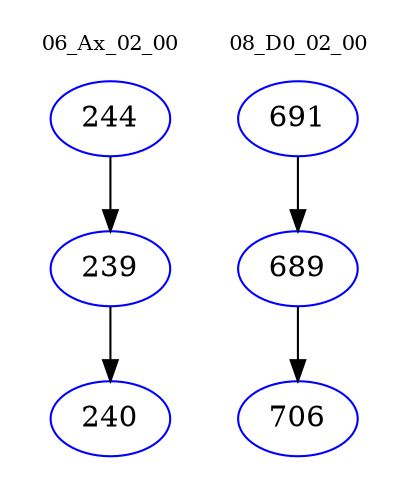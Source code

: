 digraph{
subgraph cluster_0 {
color = white
label = "06_Ax_02_00";
fontsize=10;
T0_244 [label="244", color="blue"]
T0_244 -> T0_239 [color="black"]
T0_239 [label="239", color="blue"]
T0_239 -> T0_240 [color="black"]
T0_240 [label="240", color="blue"]
}
subgraph cluster_1 {
color = white
label = "08_D0_02_00";
fontsize=10;
T1_691 [label="691", color="blue"]
T1_691 -> T1_689 [color="black"]
T1_689 [label="689", color="blue"]
T1_689 -> T1_706 [color="black"]
T1_706 [label="706", color="blue"]
}
}

